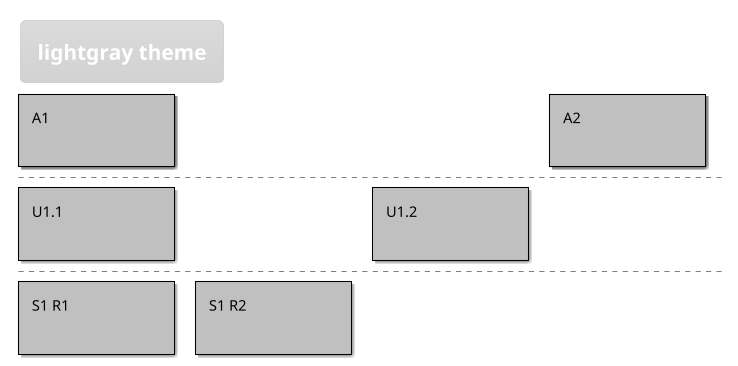 ' Do not edit
' Theme Gallery
' autogenerated by script
'
@startboard
!theme lightgray
title lightgray theme
A1
+U1.1
++S1 R1
++S1 R2 
+U1.2
A2
@endboard
